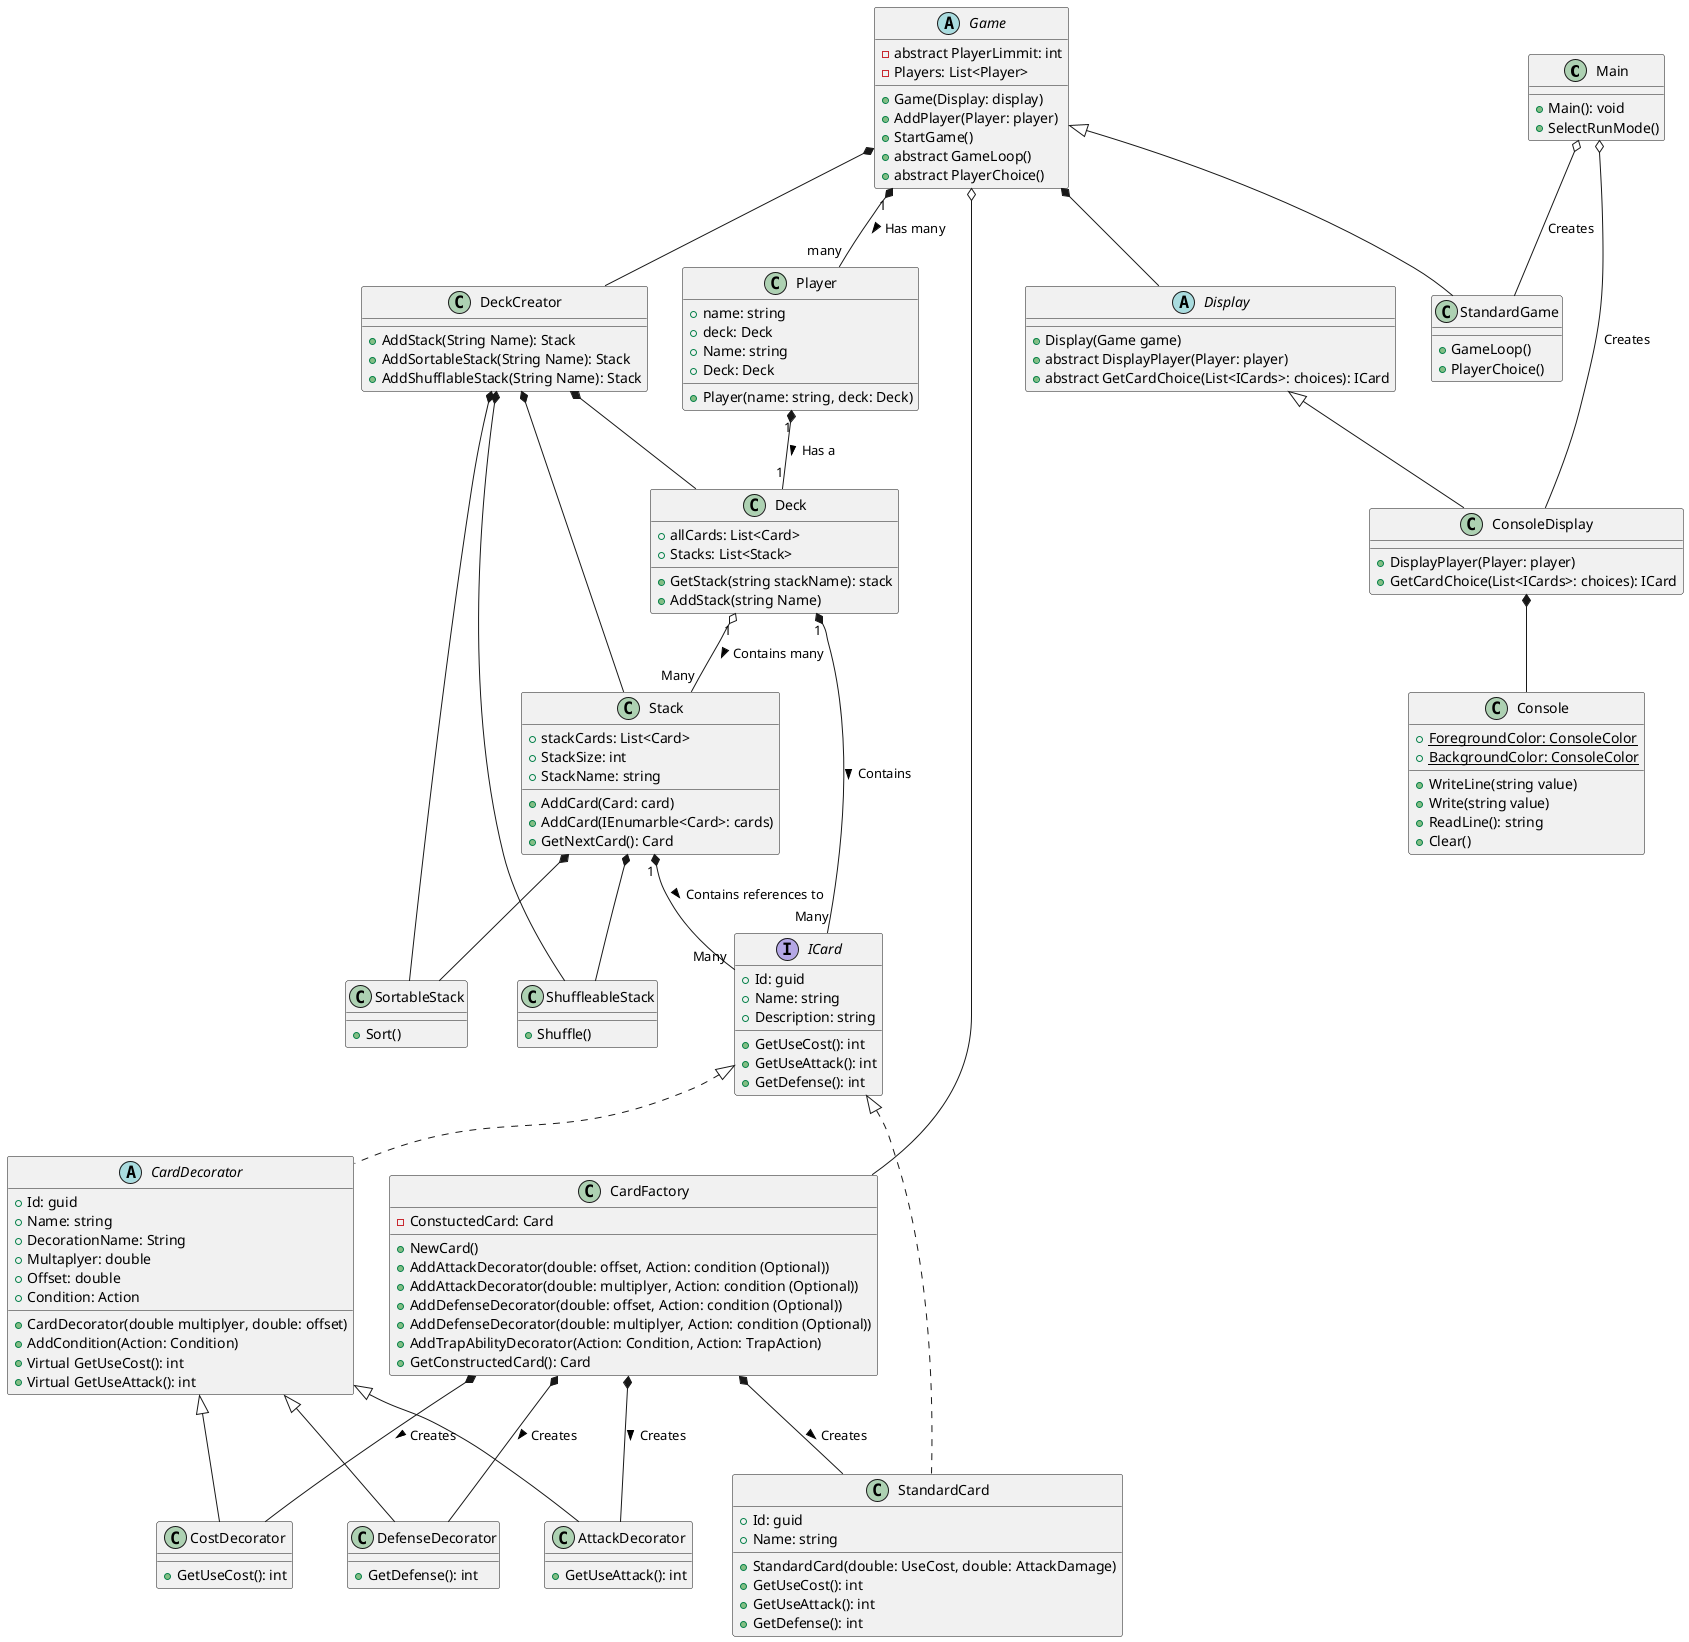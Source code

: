 @startuml

class Main {
    + Main(): void
    + SelectRunMode()
}

class Console {
    + WriteLine(string value)
    + Write(string value)
    + ReadLine(): string
    + Clear()
    {static} +ForegroundColor: ConsoleColor
    {static} +BackgroundColor: ConsoleColor
}

class ConsoleDisplay extends Display {
    + DisplayPlayer(Player: player)
    + GetCardChoice(List<ICards>: choices): ICard
}

abstract Display {
    + Display(Game game)
    + abstract DisplayPlayer(Player: player)
    + abstract GetCardChoice(List<ICards>: choices): ICard
}


class StandardGame extends Game{
    + GameLoop()
    + PlayerChoice()
}

abstract Game {
    - abstract PlayerLimmit: int
    - Players: List<Player>
    + Game(Display: display)
    + AddPlayer(Player: player)
    + StartGame()
    + abstract GameLoop()
    + abstract PlayerChoice()
}

class Player {
    + name: string
    + deck: Deck
    + Player(name: string, deck: Deck)
    + Name: string
    + Deck: Deck
}

class Deck {
    + allCards: List<Card>
    + Stacks: List<Stack>
    + GetStack(string stackName): stack
    + AddStack(string Name)
}

class Stack {
    + stackCards: List<Card>
    + StackSize: int
    + StackName: string
    + AddCard(Card: card)
    + AddCard(IEnumarble<Card>: cards)
    + GetNextCard(): Card
}

class SortableStack {
    + Sort()
}

class ShuffleableStack {
    + Shuffle()
}

class CardFactory
{
    - ConstuctedCard: Card
    + NewCard()
    + AddAttackDecorator(double: offset, Action: condition (Optional))
    + AddAttackDecorator(double: multiplyer, Action: condition (Optional))
    + AddDefenseDecorator(double: offset, Action: condition (Optional))
    + AddDefenseDecorator(double: multiplyer, Action: condition (Optional))
    + AddTrapAbilityDecorator(Action: Condition, Action: TrapAction)
    + GetConstructedCard(): Card
}

interface ICard {
    + Id: guid
    + Name: string
    + Description: string
    + GetUseCost(): int
    + GetUseAttack(): int
    + GetDefense(): int
}

abstract CardDecorator {
    + Id: guid
    + Name: string
    + DecorationName: String
    + Multaplyer: double
    + Offset: double
    + Condition: Action
    + CardDecorator(double multiplyer, double: offset)
    + AddCondition(Action: Condition)
    + Virtual GetUseCost(): int
    + Virtual GetUseAttack(): int
}

class AttackDecorator extends CardDecorator {
    + GetUseAttack(): int
}

class CostDecorator extends CardDecorator {
    + GetUseCost(): int
}

class DefenseDecorator extends CardDecorator {
    + GetDefense(): int
}
class StandardCard {
    + Id: guid
    + Name: string
    + StandardCard(double: UseCost, double: AttackDamage)
    + GetUseCost(): int
    + GetUseAttack(): int
    + GetDefense(): int
}

Class DeckCreator {
    + AddStack(String Name): Stack
    + AddSortableStack(String Name): Stack
    + AddShufflableStack(String Name): Stack
}

Main o-- StandardGame: Creates
Main o-- ConsoleDisplay: Creates


ConsoleDisplay *-- Console
Game *-- Display
Game "1" *-- "many" Player : Has many >

Player "1" *-- "1" Deck : Has a >
Game o-down- CardFactory
Game *-down- DeckCreator

DeckCreator *-down- Stack
DeckCreator *-down- SortableStack
DeckCreator *-down- ShuffleableStack
DeckCreator *-down- Deck

Deck "1" o-- "Many" Stack : Contains many >
Deck "1" *-- "Many" ICard : Contains >
Stack "1" *-- "Many" ICard : Contains references to  >
Stack *-down- SortableStack
Stack *-down- ShuffleableStack

StandardCard .up.|> ICard
CardDecorator .up.|> ICard
CardFactory *-down- StandardCard : Creates >
CardFactory *-down- AttackDecorator : Creates >
CardFactory *-down- CostDecorator : Creates >
CardFactory *-down- DefenseDecorator : Creates >

@enduml